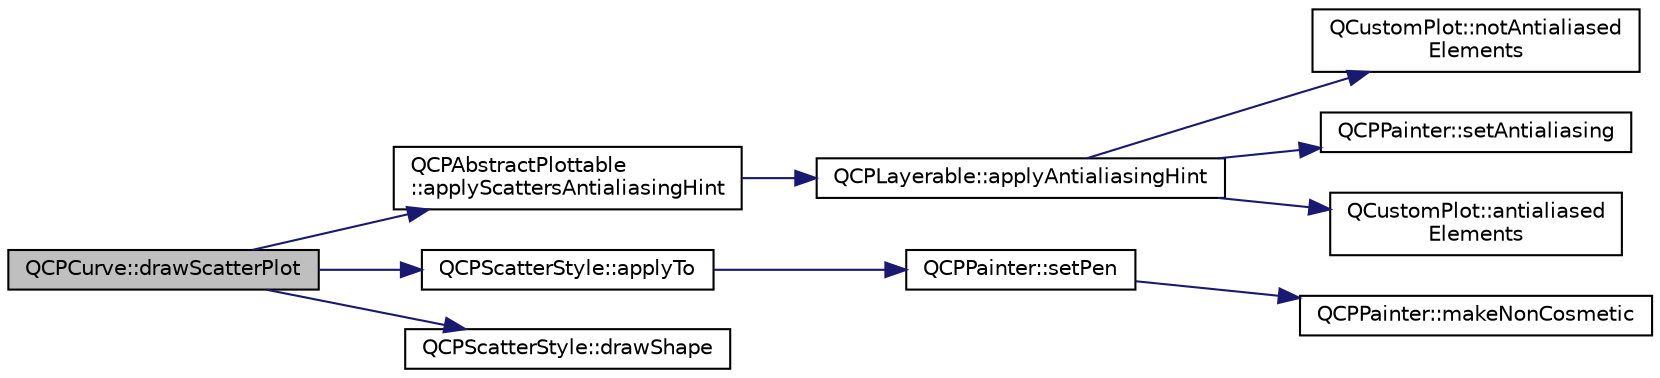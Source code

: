 digraph "QCPCurve::drawScatterPlot"
{
  edge [fontname="Helvetica",fontsize="10",labelfontname="Helvetica",labelfontsize="10"];
  node [fontname="Helvetica",fontsize="10",shape=record];
  rankdir="LR";
  Node86 [label="QCPCurve::drawScatterPlot",height=0.2,width=0.4,color="black", fillcolor="grey75", style="filled", fontcolor="black"];
  Node86 -> Node87 [color="midnightblue",fontsize="10",style="solid",fontname="Helvetica"];
  Node87 [label="QCPAbstractPlottable\l::applyScattersAntialiasingHint",height=0.2,width=0.4,color="black", fillcolor="white", style="filled",URL="$d4/d89/class_q_c_p_abstract_plottable.html#ac95f26b15a1e5d9c7bd2c0a46d760fc9"];
  Node87 -> Node88 [color="midnightblue",fontsize="10",style="solid",fontname="Helvetica"];
  Node88 [label="QCPLayerable::applyAntialiasingHint",height=0.2,width=0.4,color="black", fillcolor="white", style="filled",URL="$d6/d4d/class_q_c_p_layerable.html#acb663e375d2d36dc5c55021ee5a2119b"];
  Node88 -> Node89 [color="midnightblue",fontsize="10",style="solid",fontname="Helvetica"];
  Node89 [label="QCustomPlot::notAntialiased\lElements",height=0.2,width=0.4,color="black", fillcolor="white", style="filled",URL="$dd/d9b/class_q_custom_plot.html#a75571bc5b2167e83def132fc993091b3"];
  Node88 -> Node90 [color="midnightblue",fontsize="10",style="solid",fontname="Helvetica"];
  Node90 [label="QCPPainter::setAntialiasing",height=0.2,width=0.4,color="black", fillcolor="white", style="filled",URL="$d3/db4/class_q_c_p_painter.html#aaba1deb9188244d9ea65b035112b4d05"];
  Node88 -> Node91 [color="midnightblue",fontsize="10",style="solid",fontname="Helvetica"];
  Node91 [label="QCustomPlot::antialiased\lElements",height=0.2,width=0.4,color="black", fillcolor="white", style="filled",URL="$dd/d9b/class_q_custom_plot.html#a631762eb183aceecee73d30e108641ee"];
  Node86 -> Node92 [color="midnightblue",fontsize="10",style="solid",fontname="Helvetica"];
  Node92 [label="QCPScatterStyle::applyTo",height=0.2,width=0.4,color="black", fillcolor="white", style="filled",URL="$d4/d51/class_q_c_p_scatter_style.html#afd8044ece445300499ca0dc164821e0f"];
  Node92 -> Node93 [color="midnightblue",fontsize="10",style="solid",fontname="Helvetica"];
  Node93 [label="QCPPainter::setPen",height=0.2,width=0.4,color="black", fillcolor="white", style="filled",URL="$d3/db4/class_q_c_p_painter.html#af9c7a4cd1791403901f8c5b82a150195"];
  Node93 -> Node94 [color="midnightblue",fontsize="10",style="solid",fontname="Helvetica"];
  Node94 [label="QCPPainter::makeNonCosmetic",height=0.2,width=0.4,color="black", fillcolor="white", style="filled",URL="$d3/db4/class_q_c_p_painter.html#a7e63fbcf47e35c6f2ecd11b8fef7c7d8"];
  Node86 -> Node95 [color="midnightblue",fontsize="10",style="solid",fontname="Helvetica"];
  Node95 [label="QCPScatterStyle::drawShape",height=0.2,width=0.4,color="black", fillcolor="white", style="filled",URL="$d4/d51/class_q_c_p_scatter_style.html#a2b3964961b6cbfbc87be6e1e3a6f3c96"];
}
